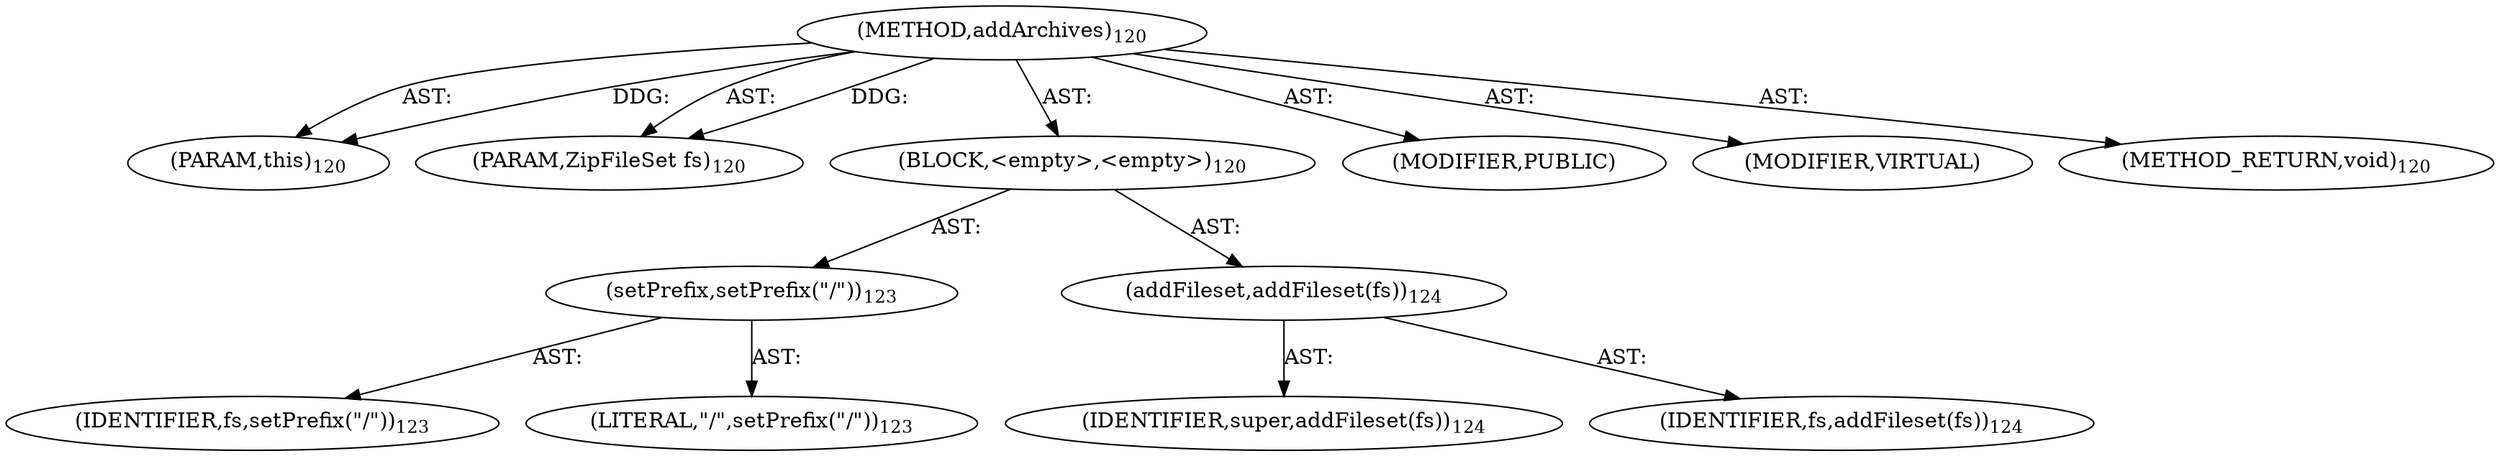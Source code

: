 digraph "addArchives" {  
"111669149699" [label = <(METHOD,addArchives)<SUB>120</SUB>> ]
"115964116999" [label = <(PARAM,this)<SUB>120</SUB>> ]
"115964117000" [label = <(PARAM,ZipFileSet fs)<SUB>120</SUB>> ]
"25769803781" [label = <(BLOCK,&lt;empty&gt;,&lt;empty&gt;)<SUB>120</SUB>> ]
"30064771095" [label = <(setPrefix,setPrefix(&quot;/&quot;))<SUB>123</SUB>> ]
"68719476758" [label = <(IDENTIFIER,fs,setPrefix(&quot;/&quot;))<SUB>123</SUB>> ]
"90194313221" [label = <(LITERAL,&quot;/&quot;,setPrefix(&quot;/&quot;))<SUB>123</SUB>> ]
"30064771096" [label = <(addFileset,addFileset(fs))<SUB>124</SUB>> ]
"68719476759" [label = <(IDENTIFIER,super,addFileset(fs))<SUB>124</SUB>> ]
"68719476760" [label = <(IDENTIFIER,fs,addFileset(fs))<SUB>124</SUB>> ]
"133143986186" [label = <(MODIFIER,PUBLIC)> ]
"133143986187" [label = <(MODIFIER,VIRTUAL)> ]
"128849018883" [label = <(METHOD_RETURN,void)<SUB>120</SUB>> ]
  "111669149699" -> "115964116999"  [ label = "AST: "] 
  "111669149699" -> "115964117000"  [ label = "AST: "] 
  "111669149699" -> "25769803781"  [ label = "AST: "] 
  "111669149699" -> "133143986186"  [ label = "AST: "] 
  "111669149699" -> "133143986187"  [ label = "AST: "] 
  "111669149699" -> "128849018883"  [ label = "AST: "] 
  "25769803781" -> "30064771095"  [ label = "AST: "] 
  "25769803781" -> "30064771096"  [ label = "AST: "] 
  "30064771095" -> "68719476758"  [ label = "AST: "] 
  "30064771095" -> "90194313221"  [ label = "AST: "] 
  "30064771096" -> "68719476759"  [ label = "AST: "] 
  "30064771096" -> "68719476760"  [ label = "AST: "] 
  "111669149699" -> "115964116999"  [ label = "DDG: "] 
  "111669149699" -> "115964117000"  [ label = "DDG: "] 
}
